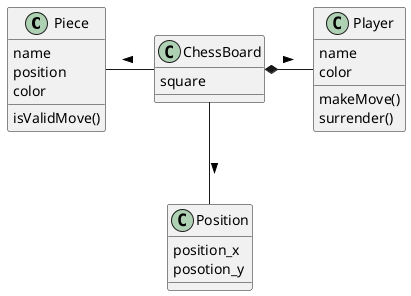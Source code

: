 @startuml Chess Game
class Piece {
    name
    position
    color
    isValidMove()
}

class Player {
    name
    color
    makeMove()
    surrender()

}

class Position {
    position_x
    posotion_y
}

class ChessBoard {
    square
}

Piece - ChessBoard : <
ChessBoard *- Player : >
ChessBoard -- Position : >  

@enduml
